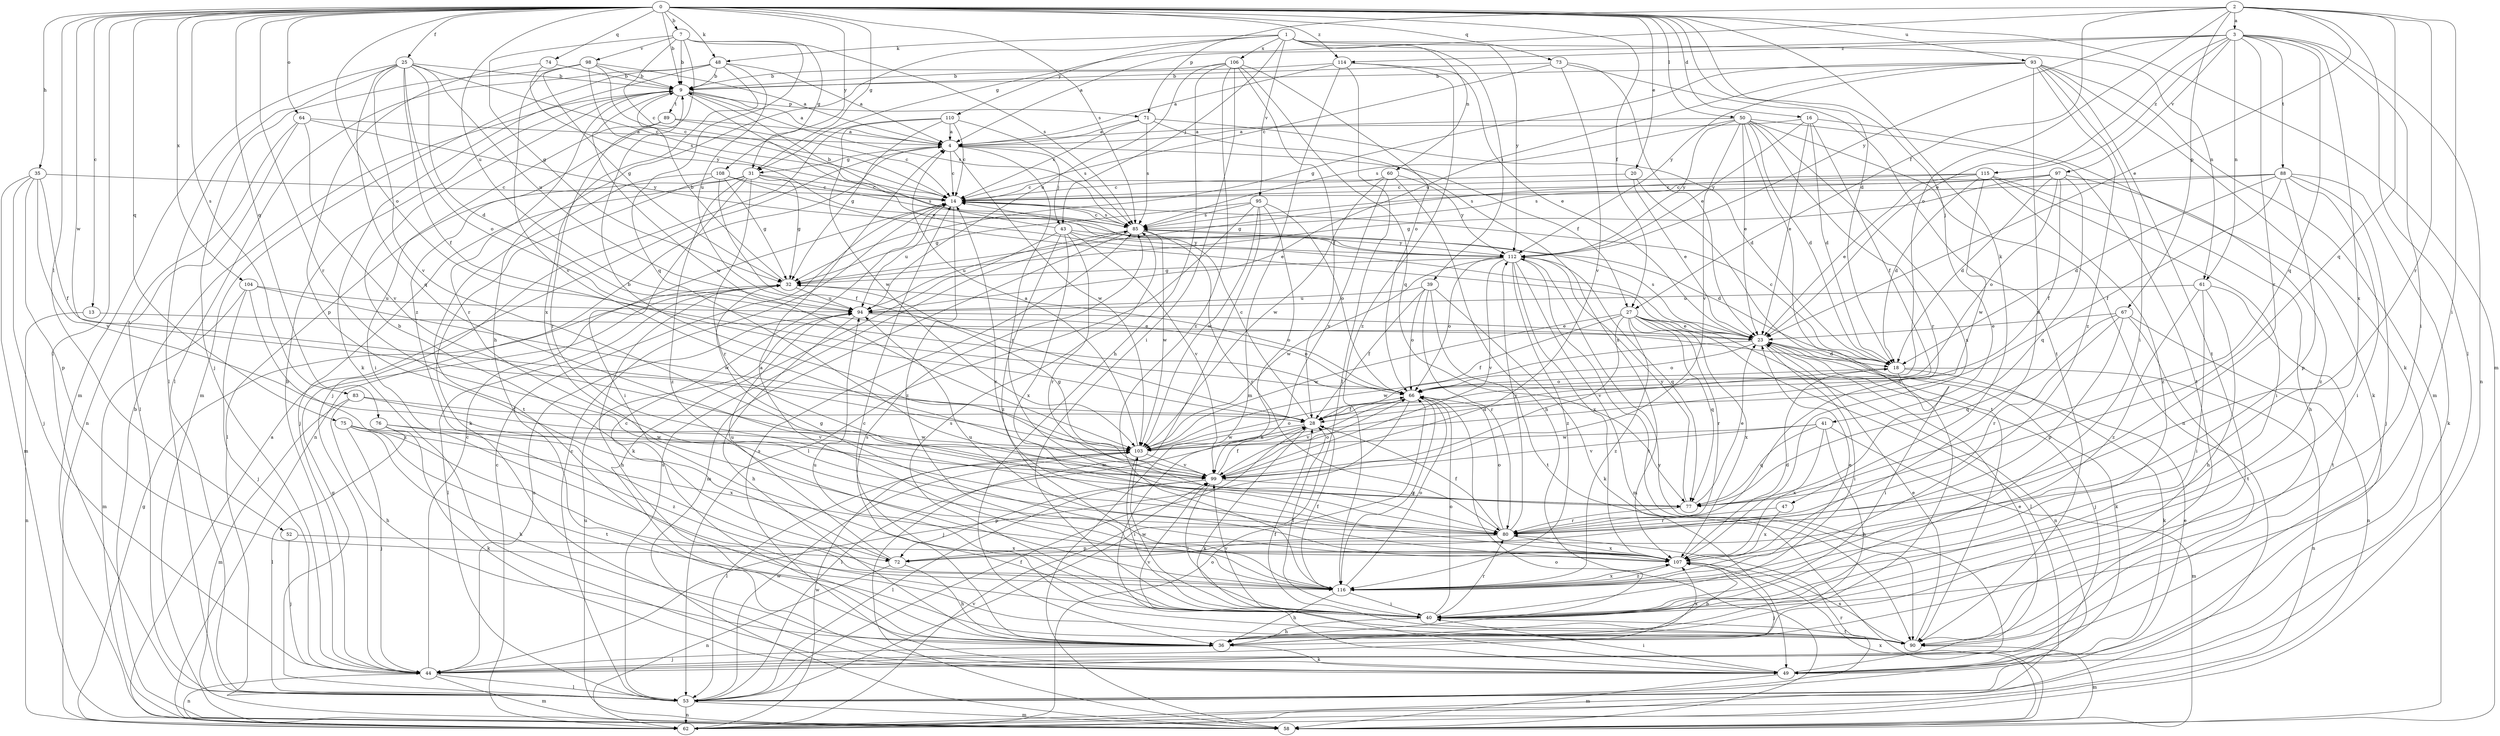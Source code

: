 strict digraph  {
0;
1;
2;
3;
4;
7;
9;
13;
14;
16;
18;
20;
23;
25;
27;
28;
31;
32;
35;
36;
39;
40;
41;
43;
44;
47;
48;
49;
50;
52;
53;
58;
60;
61;
62;
64;
66;
67;
71;
72;
73;
74;
75;
76;
77;
80;
83;
85;
88;
89;
90;
93;
94;
95;
97;
98;
99;
103;
104;
106;
107;
108;
110;
112;
114;
115;
116;
0 -> 7  [label=b];
0 -> 9  [label=b];
0 -> 13  [label=c];
0 -> 16  [label=d];
0 -> 18  [label=d];
0 -> 20  [label=e];
0 -> 25  [label=f];
0 -> 27  [label=f];
0 -> 31  [label=g];
0 -> 35  [label=h];
0 -> 41  [label=j];
0 -> 47  [label=k];
0 -> 48  [label=k];
0 -> 50  [label=l];
0 -> 52  [label=l];
0 -> 53  [label=l];
0 -> 58  [label=m];
0 -> 64  [label=o];
0 -> 66  [label=o];
0 -> 73  [label=q];
0 -> 74  [label=q];
0 -> 75  [label=q];
0 -> 76  [label=q];
0 -> 80  [label=r];
0 -> 83  [label=s];
0 -> 85  [label=s];
0 -> 93  [label=u];
0 -> 94  [label=u];
0 -> 103  [label=w];
0 -> 104  [label=x];
0 -> 108  [label=y];
0 -> 114  [label=z];
1 -> 36  [label=h];
1 -> 39  [label=i];
1 -> 43  [label=j];
1 -> 48  [label=k];
1 -> 60  [label=n];
1 -> 61  [label=n];
1 -> 95  [label=v];
1 -> 106  [label=x];
1 -> 110  [label=y];
1 -> 112  [label=y];
2 -> 3  [label=a];
2 -> 23  [label=e];
2 -> 27  [label=f];
2 -> 31  [label=g];
2 -> 40  [label=i];
2 -> 53  [label=l];
2 -> 66  [label=o];
2 -> 67  [label=p];
2 -> 71  [label=p];
2 -> 77  [label=q];
2 -> 80  [label=r];
3 -> 4  [label=a];
3 -> 23  [label=e];
3 -> 40  [label=i];
3 -> 61  [label=n];
3 -> 62  [label=n];
3 -> 77  [label=q];
3 -> 80  [label=r];
3 -> 88  [label=t];
3 -> 97  [label=v];
3 -> 107  [label=x];
3 -> 112  [label=y];
3 -> 114  [label=z];
3 -> 115  [label=z];
4 -> 14  [label=c];
4 -> 27  [label=f];
4 -> 31  [label=g];
4 -> 43  [label=j];
4 -> 62  [label=n];
4 -> 80  [label=r];
4 -> 103  [label=w];
7 -> 9  [label=b];
7 -> 14  [label=c];
7 -> 31  [label=g];
7 -> 32  [label=g];
7 -> 77  [label=q];
7 -> 85  [label=s];
7 -> 98  [label=v];
7 -> 116  [label=z];
9 -> 4  [label=a];
9 -> 23  [label=e];
9 -> 71  [label=p];
9 -> 80  [label=r];
9 -> 85  [label=s];
9 -> 89  [label=t];
9 -> 103  [label=w];
13 -> 23  [label=e];
13 -> 62  [label=n];
14 -> 85  [label=s];
14 -> 94  [label=u];
14 -> 116  [label=z];
16 -> 4  [label=a];
16 -> 18  [label=d];
16 -> 23  [label=e];
16 -> 28  [label=f];
16 -> 49  [label=k];
16 -> 112  [label=y];
18 -> 14  [label=c];
18 -> 40  [label=i];
18 -> 49  [label=k];
18 -> 62  [label=n];
18 -> 66  [label=o];
20 -> 14  [label=c];
20 -> 23  [label=e];
20 -> 90  [label=t];
23 -> 18  [label=d];
23 -> 40  [label=i];
23 -> 44  [label=j];
23 -> 49  [label=k];
23 -> 66  [label=o];
23 -> 85  [label=s];
23 -> 103  [label=w];
25 -> 9  [label=b];
25 -> 14  [label=c];
25 -> 18  [label=d];
25 -> 28  [label=f];
25 -> 53  [label=l];
25 -> 58  [label=m];
25 -> 66  [label=o];
25 -> 77  [label=q];
25 -> 94  [label=u];
25 -> 99  [label=v];
27 -> 23  [label=e];
27 -> 28  [label=f];
27 -> 53  [label=l];
27 -> 62  [label=n];
27 -> 77  [label=q];
27 -> 80  [label=r];
27 -> 99  [label=v];
27 -> 103  [label=w];
27 -> 107  [label=x];
27 -> 116  [label=z];
28 -> 14  [label=c];
28 -> 49  [label=k];
28 -> 53  [label=l];
28 -> 103  [label=w];
31 -> 14  [label=c];
31 -> 32  [label=g];
31 -> 40  [label=i];
31 -> 44  [label=j];
31 -> 53  [label=l];
31 -> 80  [label=r];
31 -> 85  [label=s];
31 -> 116  [label=z];
32 -> 9  [label=b];
32 -> 36  [label=h];
32 -> 53  [label=l];
32 -> 66  [label=o];
32 -> 94  [label=u];
35 -> 14  [label=c];
35 -> 28  [label=f];
35 -> 44  [label=j];
35 -> 58  [label=m];
35 -> 72  [label=p];
35 -> 99  [label=v];
36 -> 14  [label=c];
36 -> 44  [label=j];
36 -> 49  [label=k];
36 -> 85  [label=s];
36 -> 107  [label=x];
39 -> 28  [label=f];
39 -> 49  [label=k];
39 -> 66  [label=o];
39 -> 80  [label=r];
39 -> 90  [label=t];
39 -> 94  [label=u];
40 -> 28  [label=f];
40 -> 36  [label=h];
40 -> 66  [label=o];
40 -> 80  [label=r];
40 -> 85  [label=s];
40 -> 90  [label=t];
40 -> 94  [label=u];
40 -> 99  [label=v];
40 -> 103  [label=w];
41 -> 36  [label=h];
41 -> 58  [label=m];
41 -> 77  [label=q];
41 -> 99  [label=v];
41 -> 103  [label=w];
41 -> 107  [label=x];
43 -> 9  [label=b];
43 -> 18  [label=d];
43 -> 49  [label=k];
43 -> 80  [label=r];
43 -> 99  [label=v];
43 -> 107  [label=x];
43 -> 112  [label=y];
43 -> 116  [label=z];
44 -> 9  [label=b];
44 -> 14  [label=c];
44 -> 23  [label=e];
44 -> 53  [label=l];
44 -> 58  [label=m];
44 -> 62  [label=n];
44 -> 94  [label=u];
47 -> 80  [label=r];
47 -> 107  [label=x];
48 -> 4  [label=a];
48 -> 9  [label=b];
48 -> 49  [label=k];
48 -> 53  [label=l];
48 -> 58  [label=m];
48 -> 94  [label=u];
48 -> 107  [label=x];
49 -> 40  [label=i];
49 -> 58  [label=m];
49 -> 85  [label=s];
49 -> 112  [label=y];
50 -> 4  [label=a];
50 -> 18  [label=d];
50 -> 23  [label=e];
50 -> 36  [label=h];
50 -> 62  [label=n];
50 -> 80  [label=r];
50 -> 85  [label=s];
50 -> 90  [label=t];
50 -> 99  [label=v];
50 -> 107  [label=x];
50 -> 112  [label=y];
52 -> 44  [label=j];
52 -> 107  [label=x];
53 -> 14  [label=c];
53 -> 23  [label=e];
53 -> 28  [label=f];
53 -> 32  [label=g];
53 -> 58  [label=m];
53 -> 62  [label=n];
53 -> 80  [label=r];
53 -> 85  [label=s];
53 -> 103  [label=w];
58 -> 9  [label=b];
58 -> 66  [label=o];
58 -> 94  [label=u];
58 -> 107  [label=x];
60 -> 14  [label=c];
60 -> 36  [label=h];
60 -> 99  [label=v];
60 -> 103  [label=w];
60 -> 112  [label=y];
61 -> 36  [label=h];
61 -> 40  [label=i];
61 -> 90  [label=t];
61 -> 94  [label=u];
61 -> 116  [label=z];
62 -> 4  [label=a];
62 -> 14  [label=c];
62 -> 32  [label=g];
62 -> 66  [label=o];
62 -> 99  [label=v];
62 -> 103  [label=w];
64 -> 4  [label=a];
64 -> 53  [label=l];
64 -> 62  [label=n];
64 -> 99  [label=v];
64 -> 112  [label=y];
66 -> 28  [label=f];
66 -> 44  [label=j];
66 -> 99  [label=v];
66 -> 116  [label=z];
67 -> 23  [label=e];
67 -> 62  [label=n];
67 -> 72  [label=p];
67 -> 77  [label=q];
67 -> 80  [label=r];
67 -> 90  [label=t];
71 -> 4  [label=a];
71 -> 14  [label=c];
71 -> 18  [label=d];
71 -> 85  [label=s];
71 -> 107  [label=x];
72 -> 9  [label=b];
72 -> 36  [label=h];
72 -> 62  [label=n];
72 -> 94  [label=u];
73 -> 9  [label=b];
73 -> 14  [label=c];
73 -> 23  [label=e];
73 -> 90  [label=t];
73 -> 99  [label=v];
74 -> 9  [label=b];
74 -> 72  [label=p];
74 -> 112  [label=y];
75 -> 36  [label=h];
75 -> 44  [label=j];
75 -> 90  [label=t];
75 -> 103  [label=w];
75 -> 107  [label=x];
76 -> 49  [label=k];
76 -> 53  [label=l];
76 -> 103  [label=w];
76 -> 116  [label=z];
77 -> 23  [label=e];
77 -> 80  [label=r];
77 -> 112  [label=y];
80 -> 28  [label=f];
80 -> 66  [label=o];
80 -> 72  [label=p];
80 -> 107  [label=x];
80 -> 112  [label=y];
83 -> 28  [label=f];
83 -> 36  [label=h];
83 -> 58  [label=m];
83 -> 99  [label=v];
85 -> 14  [label=c];
85 -> 58  [label=m];
85 -> 80  [label=r];
85 -> 94  [label=u];
85 -> 103  [label=w];
85 -> 112  [label=y];
88 -> 14  [label=c];
88 -> 18  [label=d];
88 -> 28  [label=f];
88 -> 40  [label=i];
88 -> 44  [label=j];
88 -> 49  [label=k];
88 -> 72  [label=p];
88 -> 85  [label=s];
89 -> 4  [label=a];
89 -> 14  [label=c];
89 -> 40  [label=i];
89 -> 80  [label=r];
90 -> 14  [label=c];
90 -> 23  [label=e];
90 -> 28  [label=f];
90 -> 58  [label=m];
90 -> 99  [label=v];
90 -> 107  [label=x];
93 -> 9  [label=b];
93 -> 32  [label=g];
93 -> 40  [label=i];
93 -> 49  [label=k];
93 -> 58  [label=m];
93 -> 90  [label=t];
93 -> 94  [label=u];
93 -> 107  [label=x];
93 -> 112  [label=y];
93 -> 116  [label=z];
94 -> 23  [label=e];
94 -> 36  [label=h];
94 -> 66  [label=o];
95 -> 32  [label=g];
95 -> 49  [label=k];
95 -> 53  [label=l];
95 -> 58  [label=m];
95 -> 66  [label=o];
95 -> 85  [label=s];
95 -> 103  [label=w];
97 -> 14  [label=c];
97 -> 18  [label=d];
97 -> 28  [label=f];
97 -> 32  [label=g];
97 -> 66  [label=o];
97 -> 77  [label=q];
97 -> 85  [label=s];
97 -> 116  [label=z];
98 -> 4  [label=a];
98 -> 9  [label=b];
98 -> 14  [label=c];
98 -> 32  [label=g];
98 -> 44  [label=j];
98 -> 85  [label=s];
98 -> 99  [label=v];
99 -> 9  [label=b];
99 -> 28  [label=f];
99 -> 32  [label=g];
99 -> 40  [label=i];
99 -> 53  [label=l];
99 -> 66  [label=o];
99 -> 72  [label=p];
99 -> 77  [label=q];
103 -> 4  [label=a];
103 -> 18  [label=d];
103 -> 40  [label=i];
103 -> 53  [label=l];
103 -> 66  [label=o];
103 -> 99  [label=v];
104 -> 44  [label=j];
104 -> 58  [label=m];
104 -> 94  [label=u];
104 -> 103  [label=w];
104 -> 116  [label=z];
106 -> 9  [label=b];
106 -> 28  [label=f];
106 -> 36  [label=h];
106 -> 40  [label=i];
106 -> 66  [label=o];
106 -> 77  [label=q];
106 -> 94  [label=u];
106 -> 116  [label=z];
107 -> 14  [label=c];
107 -> 18  [label=d];
107 -> 32  [label=g];
107 -> 36  [label=h];
107 -> 44  [label=j];
107 -> 94  [label=u];
107 -> 116  [label=z];
108 -> 14  [label=c];
108 -> 23  [label=e];
108 -> 28  [label=f];
108 -> 32  [label=g];
108 -> 49  [label=k];
108 -> 90  [label=t];
110 -> 4  [label=a];
110 -> 14  [label=c];
110 -> 32  [label=g];
110 -> 44  [label=j];
110 -> 85  [label=s];
110 -> 103  [label=w];
112 -> 32  [label=g];
112 -> 58  [label=m];
112 -> 66  [label=o];
112 -> 77  [label=q];
112 -> 90  [label=t];
112 -> 99  [label=v];
112 -> 103  [label=w];
112 -> 107  [label=x];
112 -> 116  [label=z];
114 -> 4  [label=a];
114 -> 9  [label=b];
114 -> 23  [label=e];
114 -> 53  [label=l];
114 -> 58  [label=m];
114 -> 116  [label=z];
115 -> 14  [label=c];
115 -> 18  [label=d];
115 -> 23  [label=e];
115 -> 32  [label=g];
115 -> 36  [label=h];
115 -> 40  [label=i];
115 -> 103  [label=w];
115 -> 116  [label=z];
116 -> 4  [label=a];
116 -> 23  [label=e];
116 -> 28  [label=f];
116 -> 36  [label=h];
116 -> 40  [label=i];
116 -> 66  [label=o];
116 -> 107  [label=x];
}

